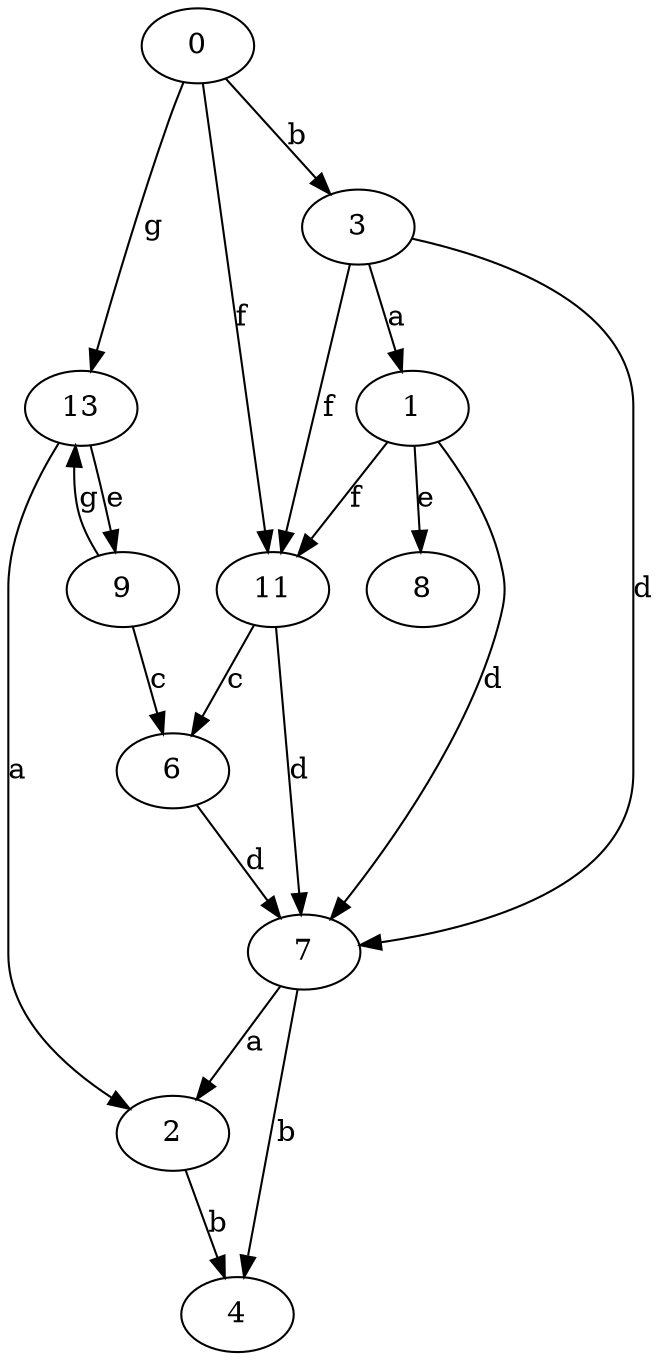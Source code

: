 strict digraph  {
1;
2;
3;
4;
0;
6;
7;
8;
9;
11;
13;
1 -> 7  [label=d];
1 -> 8  [label=e];
1 -> 11  [label=f];
2 -> 4  [label=b];
3 -> 1  [label=a];
3 -> 7  [label=d];
3 -> 11  [label=f];
0 -> 3  [label=b];
0 -> 11  [label=f];
0 -> 13  [label=g];
6 -> 7  [label=d];
7 -> 2  [label=a];
7 -> 4  [label=b];
9 -> 6  [label=c];
9 -> 13  [label=g];
11 -> 6  [label=c];
11 -> 7  [label=d];
13 -> 2  [label=a];
13 -> 9  [label=e];
}
